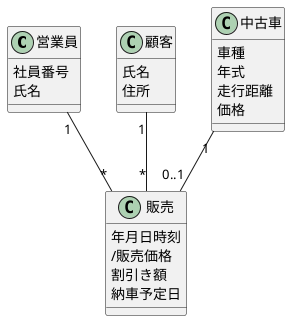 @startuml

class 営業員 {
  社員番号
  氏名
}

class 顧客 {
  氏名
  住所
}

class 販売 {
  年月日時刻
  /販売価格
  割引き額
  納車予定日
}

class 中古車 {
  車種
  年式
  走行距離
  価格
}

営業員 "1"--"*" 販売
顧客 "1"--"*" 販売
中古車 "1"--"0..1" 販売

@enduml
